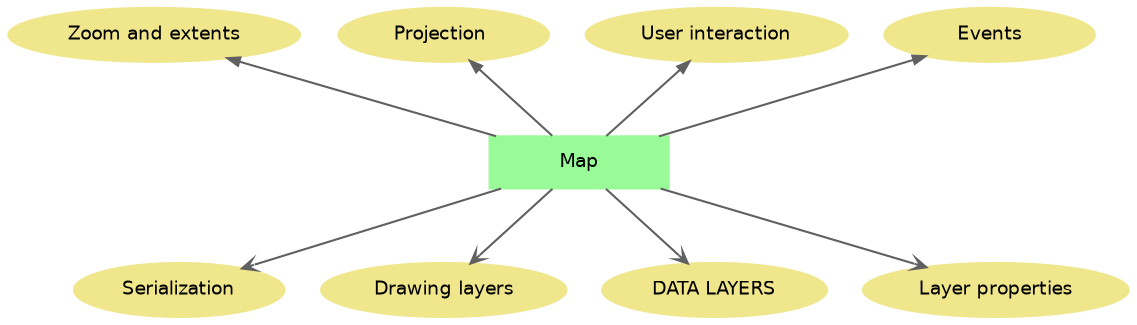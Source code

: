 digraph map_actions {
 splines = true;
 
 node [shape= "polygon", peripheries = 1, fontname=Helvetica, fontsize=9, color = palegreen, style = filled, height = 0.35, width = 1.2];
 map [ label="Map" URL="\ref AxMap"];
 
 node  [shape = "ellipse", color = khaki, width = 1.4, height = 0.2 ]

 ext   [label="Zoom and extents"               URL="\ref map_extents"];
 gp   [label="Projection "               URL="\ref map_coordinates"];
 ser   [label="Serialization"               URL="\ref map_serialization"];
 drw   [label="Drawing layers"              URL="\ref map_drawing_layers"];
 int   [label="User interaction"          URL="\ref map_interaction"];
 lyr   [label="DATA LAYERS"                 URL="\ref map_layer_management"];
 lyrpr [label="Layer properties"          URL="\ref map_layer_properties"];
 events [label="Events"          			URL="\ref map_events"];
 
 edge [ arrowhead="open", style = solid, arrowsize = 0.6, fontname = "Arial", fontsize = 9, fontcolor = blue, color = "#606060", dir = "back"]
 ext -> map;
 gp -> map;
 events -> map;
 int -> map;
  
 edge [dir = "forward"]
 map -> drw;
 map -> lyr;
 map -> lyrpr;
 map -> ser;
 
 }